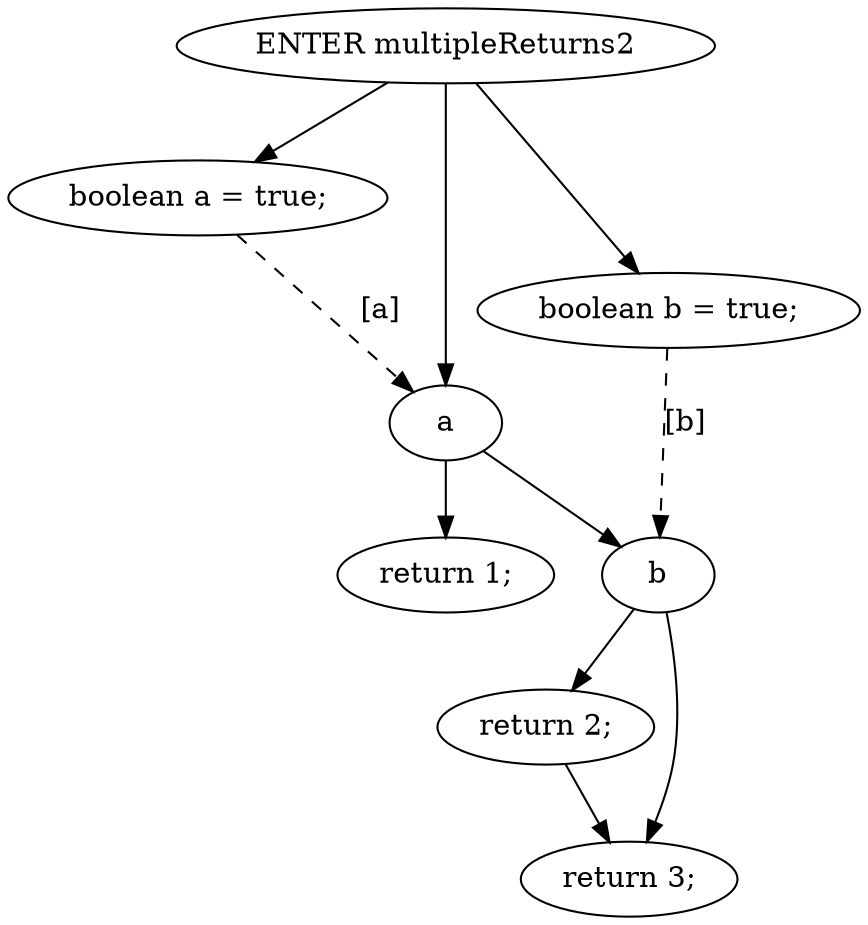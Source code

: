 digraph G {
  0 [ label="ENTER multipleReturns2" ];
  2 [ label="boolean a = true;" ];
  3 [ label="boolean b = true;" ];
  4 [ label="a" ];
  5 [ label="return 1;" ];
  6 [ label="b" ];
  7 [ label="return 2;" ];
  8 [ label="return 3;" ];
  0 -> 2 [ ];
  0 -> 3 [ ];
  0 -> 4 [ ];
  4 -> 5 [ ];
  4 -> 6 [ ];
  6 -> 7 [ ];
  7 -> 8 [ ];
  6 -> 8 [ ];
  2 -> 4 [ style="dashed" label="[a]" ];
  3 -> 6 [ style="dashed" label="[b]" ];
}
